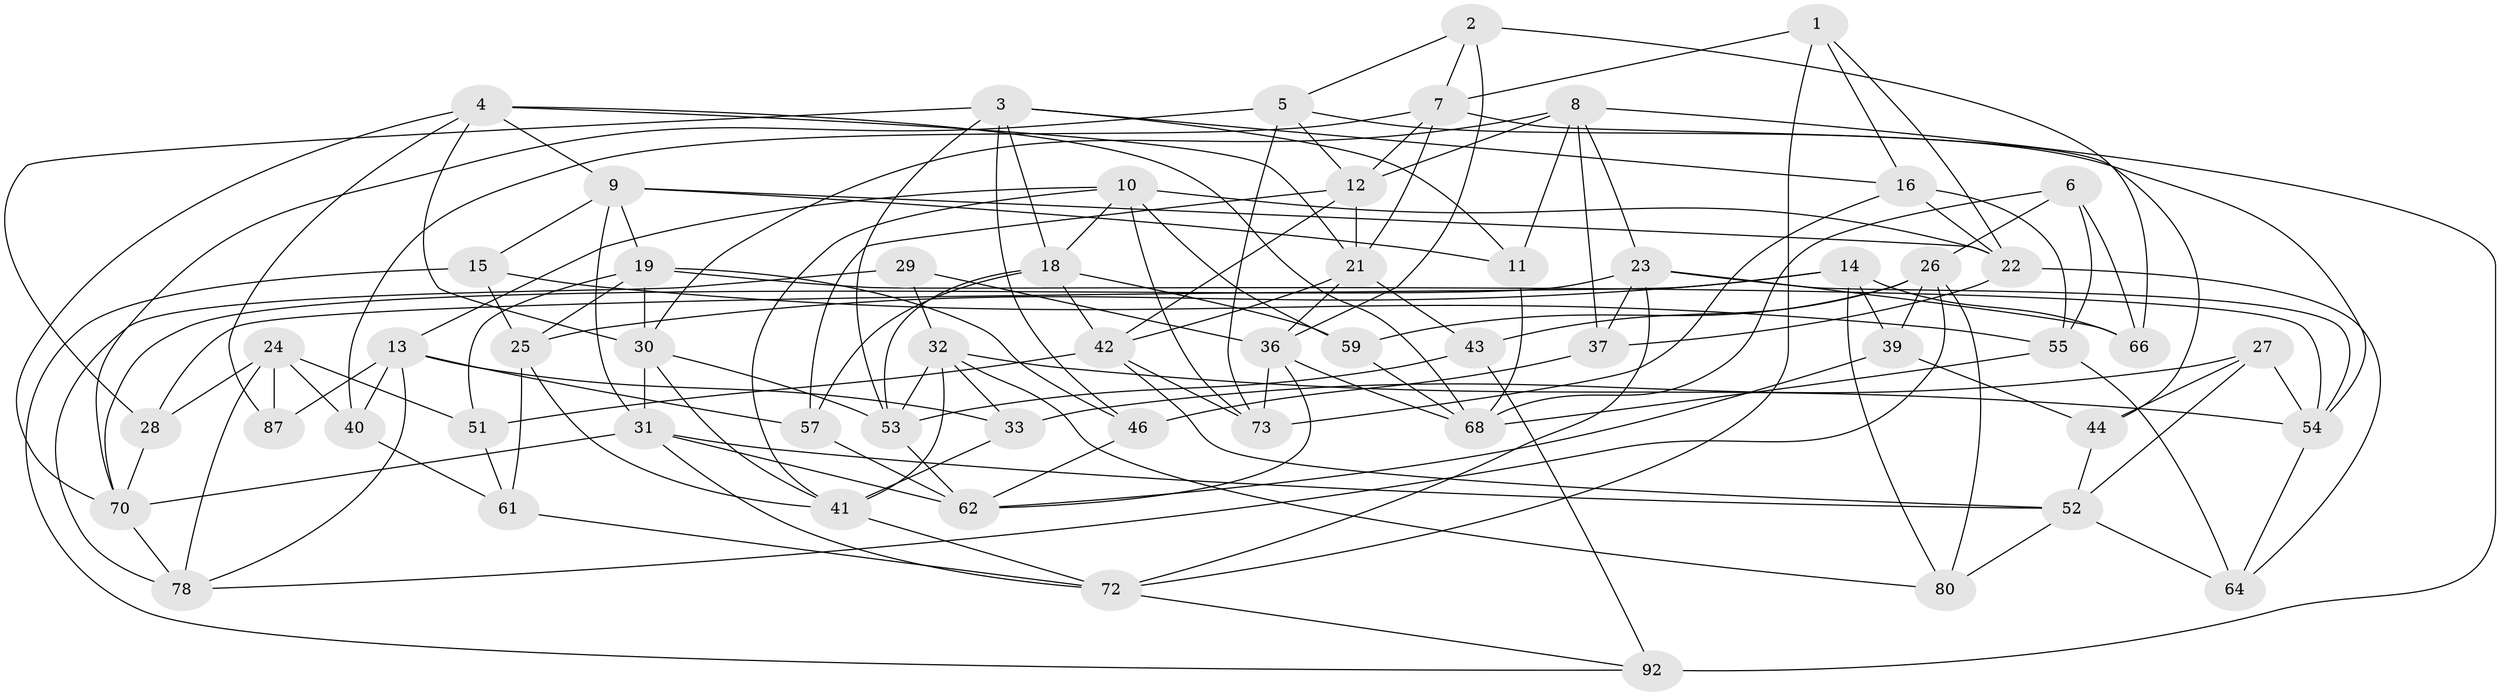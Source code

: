 // Generated by graph-tools (version 1.1) at 2025/52/02/27/25 19:52:32]
// undirected, 59 vertices, 148 edges
graph export_dot {
graph [start="1"]
  node [color=gray90,style=filled];
  1;
  2;
  3 [super="+35"];
  4 [super="+89"];
  5 [super="+84"];
  6;
  7 [super="+38"];
  8 [super="+93"];
  9 [super="+17"];
  10 [super="+69"];
  11;
  12 [super="+65"];
  13 [super="+20"];
  14 [super="+71"];
  15;
  16 [super="+47"];
  18 [super="+58"];
  19 [super="+63"];
  21 [super="+60"];
  22 [super="+91"];
  23 [super="+48"];
  24 [super="+88"];
  25 [super="+45"];
  26 [super="+67"];
  27;
  28;
  29;
  30 [super="+90"];
  31 [super="+56"];
  32 [super="+34"];
  33;
  36 [super="+85"];
  37;
  39;
  40;
  41 [super="+50"];
  42 [super="+49"];
  43;
  44;
  46;
  51;
  52 [super="+94"];
  53 [super="+79"];
  54 [super="+81"];
  55 [super="+75"];
  57;
  59;
  61;
  62 [super="+74"];
  64;
  66;
  68 [super="+76"];
  70 [super="+77"];
  72 [super="+86"];
  73 [super="+82"];
  78 [super="+83"];
  80;
  87;
  92;
  1 -- 16;
  1 -- 72;
  1 -- 22;
  1 -- 7;
  2 -- 66;
  2 -- 5;
  2 -- 7;
  2 -- 36;
  3 -- 28;
  3 -- 11;
  3 -- 18;
  3 -- 46;
  3 -- 16;
  3 -- 53;
  4 -- 30;
  4 -- 68;
  4 -- 70;
  4 -- 9;
  4 -- 21;
  4 -- 87;
  5 -- 54;
  5 -- 73 [weight=2];
  5 -- 70;
  5 -- 12;
  6 -- 68;
  6 -- 66;
  6 -- 26;
  6 -- 55;
  7 -- 44;
  7 -- 21;
  7 -- 40;
  7 -- 12;
  8 -- 30;
  8 -- 11;
  8 -- 37;
  8 -- 92;
  8 -- 12;
  8 -- 23;
  9 -- 15;
  9 -- 19;
  9 -- 11;
  9 -- 22;
  9 -- 31;
  10 -- 59;
  10 -- 41;
  10 -- 13;
  10 -- 18;
  10 -- 22;
  10 -- 73;
  11 -- 68;
  12 -- 57;
  12 -- 21;
  12 -- 42;
  13 -- 87;
  13 -- 78;
  13 -- 40;
  13 -- 33;
  13 -- 57;
  14 -- 25 [weight=2];
  14 -- 66;
  14 -- 80;
  14 -- 28;
  14 -- 39;
  15 -- 55;
  15 -- 25;
  15 -- 92;
  16 -- 55 [weight=2];
  16 -- 22;
  16 -- 73;
  18 -- 57;
  18 -- 59;
  18 -- 42;
  18 -- 53;
  19 -- 51;
  19 -- 30;
  19 -- 46;
  19 -- 25;
  19 -- 54;
  21 -- 42;
  21 -- 43;
  21 -- 36;
  22 -- 64;
  22 -- 37;
  23 -- 70;
  23 -- 54;
  23 -- 72;
  23 -- 66;
  23 -- 37;
  24 -- 78;
  24 -- 87 [weight=2];
  24 -- 28;
  24 -- 40;
  24 -- 51;
  25 -- 41;
  25 -- 61;
  26 -- 39;
  26 -- 59;
  26 -- 80;
  26 -- 43;
  26 -- 78;
  27 -- 44;
  27 -- 33;
  27 -- 52;
  27 -- 54;
  28 -- 70;
  29 -- 36;
  29 -- 78 [weight=2];
  29 -- 32;
  30 -- 41;
  30 -- 31;
  30 -- 53;
  31 -- 62;
  31 -- 72;
  31 -- 52;
  31 -- 70;
  32 -- 80;
  32 -- 53;
  32 -- 33;
  32 -- 41;
  32 -- 54;
  33 -- 41;
  36 -- 68;
  36 -- 62;
  36 -- 73;
  37 -- 46;
  39 -- 44;
  39 -- 62;
  40 -- 61;
  41 -- 72;
  42 -- 52;
  42 -- 51;
  42 -- 73;
  43 -- 92;
  43 -- 53;
  44 -- 52;
  46 -- 62;
  51 -- 61;
  52 -- 64;
  52 -- 80;
  53 -- 62;
  54 -- 64;
  55 -- 64;
  55 -- 68;
  57 -- 62;
  59 -- 68;
  61 -- 72;
  70 -- 78;
  72 -- 92;
}
